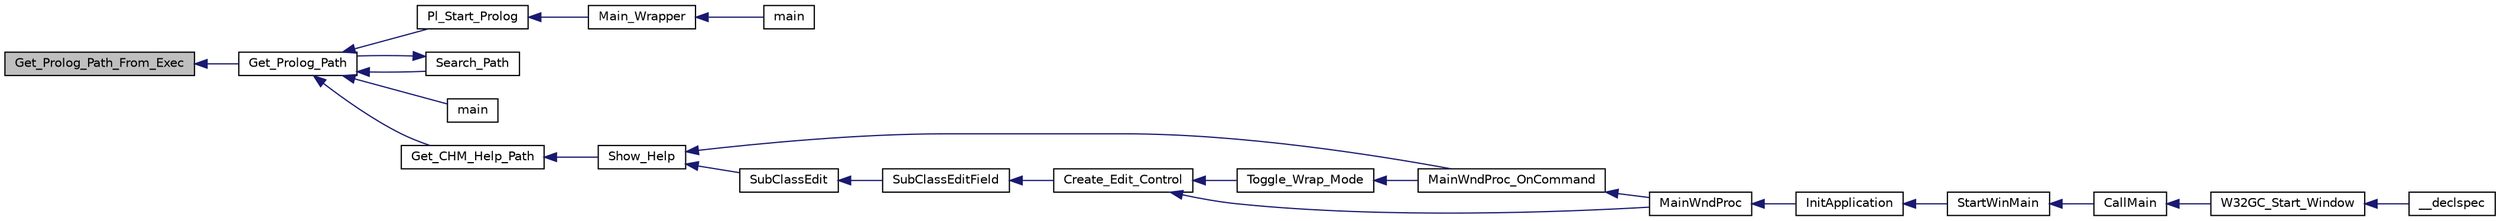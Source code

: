 digraph "Get_Prolog_Path_From_Exec"
{
  edge [fontname="Helvetica",fontsize="10",labelfontname="Helvetica",labelfontsize="10"];
  node [fontname="Helvetica",fontsize="10",shape=record];
  rankdir="LR";
  Node1 [label="Get_Prolog_Path_From_Exec",height=0.2,width=0.4,color="black", fillcolor="grey75", style="filled", fontcolor="black"];
  Node1 -> Node2 [dir="back",color="midnightblue",fontsize="10",style="solid",fontname="Helvetica"];
  Node2 [label="Get_Prolog_Path",height=0.2,width=0.4,color="black", fillcolor="white", style="filled",URL="$prolog__path_8c.html#ab1fba1889b5219b65cfaedf8df2d4217"];
  Node2 -> Node3 [dir="back",color="midnightblue",fontsize="10",style="solid",fontname="Helvetica"];
  Node3 [label="Pl_Start_Prolog",height=0.2,width=0.4,color="black", fillcolor="white", style="filled",URL="$gprolog_8h.html#a79163a775d949cf493a9f7b28bf4fc09"];
  Node3 -> Node4 [dir="back",color="midnightblue",fontsize="10",style="solid",fontname="Helvetica"];
  Node4 [label="Main_Wrapper",height=0.2,width=0.4,color="black", fillcolor="white", style="filled",URL="$main_8c.html#a335bb6fe70cf4c383aec5baef5f39e47"];
  Node4 -> Node5 [dir="back",color="midnightblue",fontsize="10",style="solid",fontname="Helvetica"];
  Node5 [label="main",height=0.2,width=0.4,color="black", fillcolor="white", style="filled",URL="$main_8c.html#a0ddf1224851353fc92bfbff6f499fa97"];
  Node2 -> Node6 [dir="back",color="midnightblue",fontsize="10",style="solid",fontname="Helvetica"];
  Node6 [label="Search_Path",height=0.2,width=0.4,color="black", fillcolor="white", style="filled",URL="$prolog__path_8c.html#ab3203706c871e28d9b94c003406956a6"];
  Node6 -> Node2 [dir="back",color="midnightblue",fontsize="10",style="solid",fontname="Helvetica"];
  Node2 -> Node7 [dir="back",color="midnightblue",fontsize="10",style="solid",fontname="Helvetica"];
  Node7 [label="main",height=0.2,width=0.4,color="black", fillcolor="white", style="filled",URL="$top__comp_8c.html#a0ddf1224851353fc92bfbff6f499fa97"];
  Node2 -> Node8 [dir="back",color="midnightblue",fontsize="10",style="solid",fontname="Helvetica"];
  Node8 [label="Get_CHM_Help_Path",height=0.2,width=0.4,color="black", fillcolor="white", style="filled",URL="$w32__console_8c.html#a7c82a573b5e01698b2f8e86d4cef3702"];
  Node8 -> Node9 [dir="back",color="midnightblue",fontsize="10",style="solid",fontname="Helvetica"];
  Node9 [label="Show_Help",height=0.2,width=0.4,color="black", fillcolor="white", style="filled",URL="$w32__console_8c.html#a4429f5179fe290e7469506c6287a46a5"];
  Node9 -> Node10 [dir="back",color="midnightblue",fontsize="10",style="solid",fontname="Helvetica"];
  Node10 [label="MainWndProc_OnCommand",height=0.2,width=0.4,color="black", fillcolor="white", style="filled",URL="$w32__console_8c.html#aabb62b5ceb8b73f54c4478021cedf130"];
  Node10 -> Node11 [dir="back",color="midnightblue",fontsize="10",style="solid",fontname="Helvetica"];
  Node11 [label="MainWndProc",height=0.2,width=0.4,color="black", fillcolor="white", style="filled",URL="$w32__console_8c.html#ab023aa0285ba796fb7809eed2e6cdbe1"];
  Node11 -> Node12 [dir="back",color="midnightblue",fontsize="10",style="solid",fontname="Helvetica"];
  Node12 [label="InitApplication",height=0.2,width=0.4,color="black", fillcolor="white", style="filled",URL="$w32__console_8c.html#aea7abcb71562352e8ff9c3efd95c505b"];
  Node12 -> Node13 [dir="back",color="midnightblue",fontsize="10",style="solid",fontname="Helvetica"];
  Node13 [label="StartWinMain",height=0.2,width=0.4,color="black", fillcolor="white", style="filled",URL="$w32__console_8c.html#a2363368e7d52d5df8c4f20cb13283faa"];
  Node13 -> Node14 [dir="back",color="midnightblue",fontsize="10",style="solid",fontname="Helvetica"];
  Node14 [label="CallMain",height=0.2,width=0.4,color="black", fillcolor="white", style="filled",URL="$w32__console_8c.html#a3e359465ba75ec15014d5af9c09d3db9"];
  Node14 -> Node15 [dir="back",color="midnightblue",fontsize="10",style="solid",fontname="Helvetica"];
  Node15 [label="W32GC_Start_Window",height=0.2,width=0.4,color="black", fillcolor="white", style="filled",URL="$w32__console_8c.html#a4df61e90931602252f4bd1addb17902f"];
  Node15 -> Node16 [dir="back",color="midnightblue",fontsize="10",style="solid",fontname="Helvetica"];
  Node16 [label="__declspec",height=0.2,width=0.4,color="black", fillcolor="white", style="filled",URL="$w32gc__interf_8c.html#a9bbe083e9a45c3fda6abf2737bebc2ad"];
  Node9 -> Node17 [dir="back",color="midnightblue",fontsize="10",style="solid",fontname="Helvetica"];
  Node17 [label="SubClassEdit",height=0.2,width=0.4,color="black", fillcolor="white", style="filled",URL="$w32__console_8c.html#a86a613d9f9c5724324a80eb7ad8fd162"];
  Node17 -> Node18 [dir="back",color="midnightblue",fontsize="10",style="solid",fontname="Helvetica"];
  Node18 [label="SubClassEditField",height=0.2,width=0.4,color="black", fillcolor="white", style="filled",URL="$w32__console_8c.html#ae21b20c73fc3d1b2301ac435d6ffefb8"];
  Node18 -> Node19 [dir="back",color="midnightblue",fontsize="10",style="solid",fontname="Helvetica"];
  Node19 [label="Create_Edit_Control",height=0.2,width=0.4,color="black", fillcolor="white", style="filled",URL="$w32__console_8c.html#a4d3fc2c91e2a42d1ee0ab9afb8b25934"];
  Node19 -> Node11 [dir="back",color="midnightblue",fontsize="10",style="solid",fontname="Helvetica"];
  Node19 -> Node20 [dir="back",color="midnightblue",fontsize="10",style="solid",fontname="Helvetica"];
  Node20 [label="Toggle_Wrap_Mode",height=0.2,width=0.4,color="black", fillcolor="white", style="filled",URL="$w32__console_8c.html#af8f874a72209a2c5b9ccc57df9c3684b"];
  Node20 -> Node10 [dir="back",color="midnightblue",fontsize="10",style="solid",fontname="Helvetica"];
}
